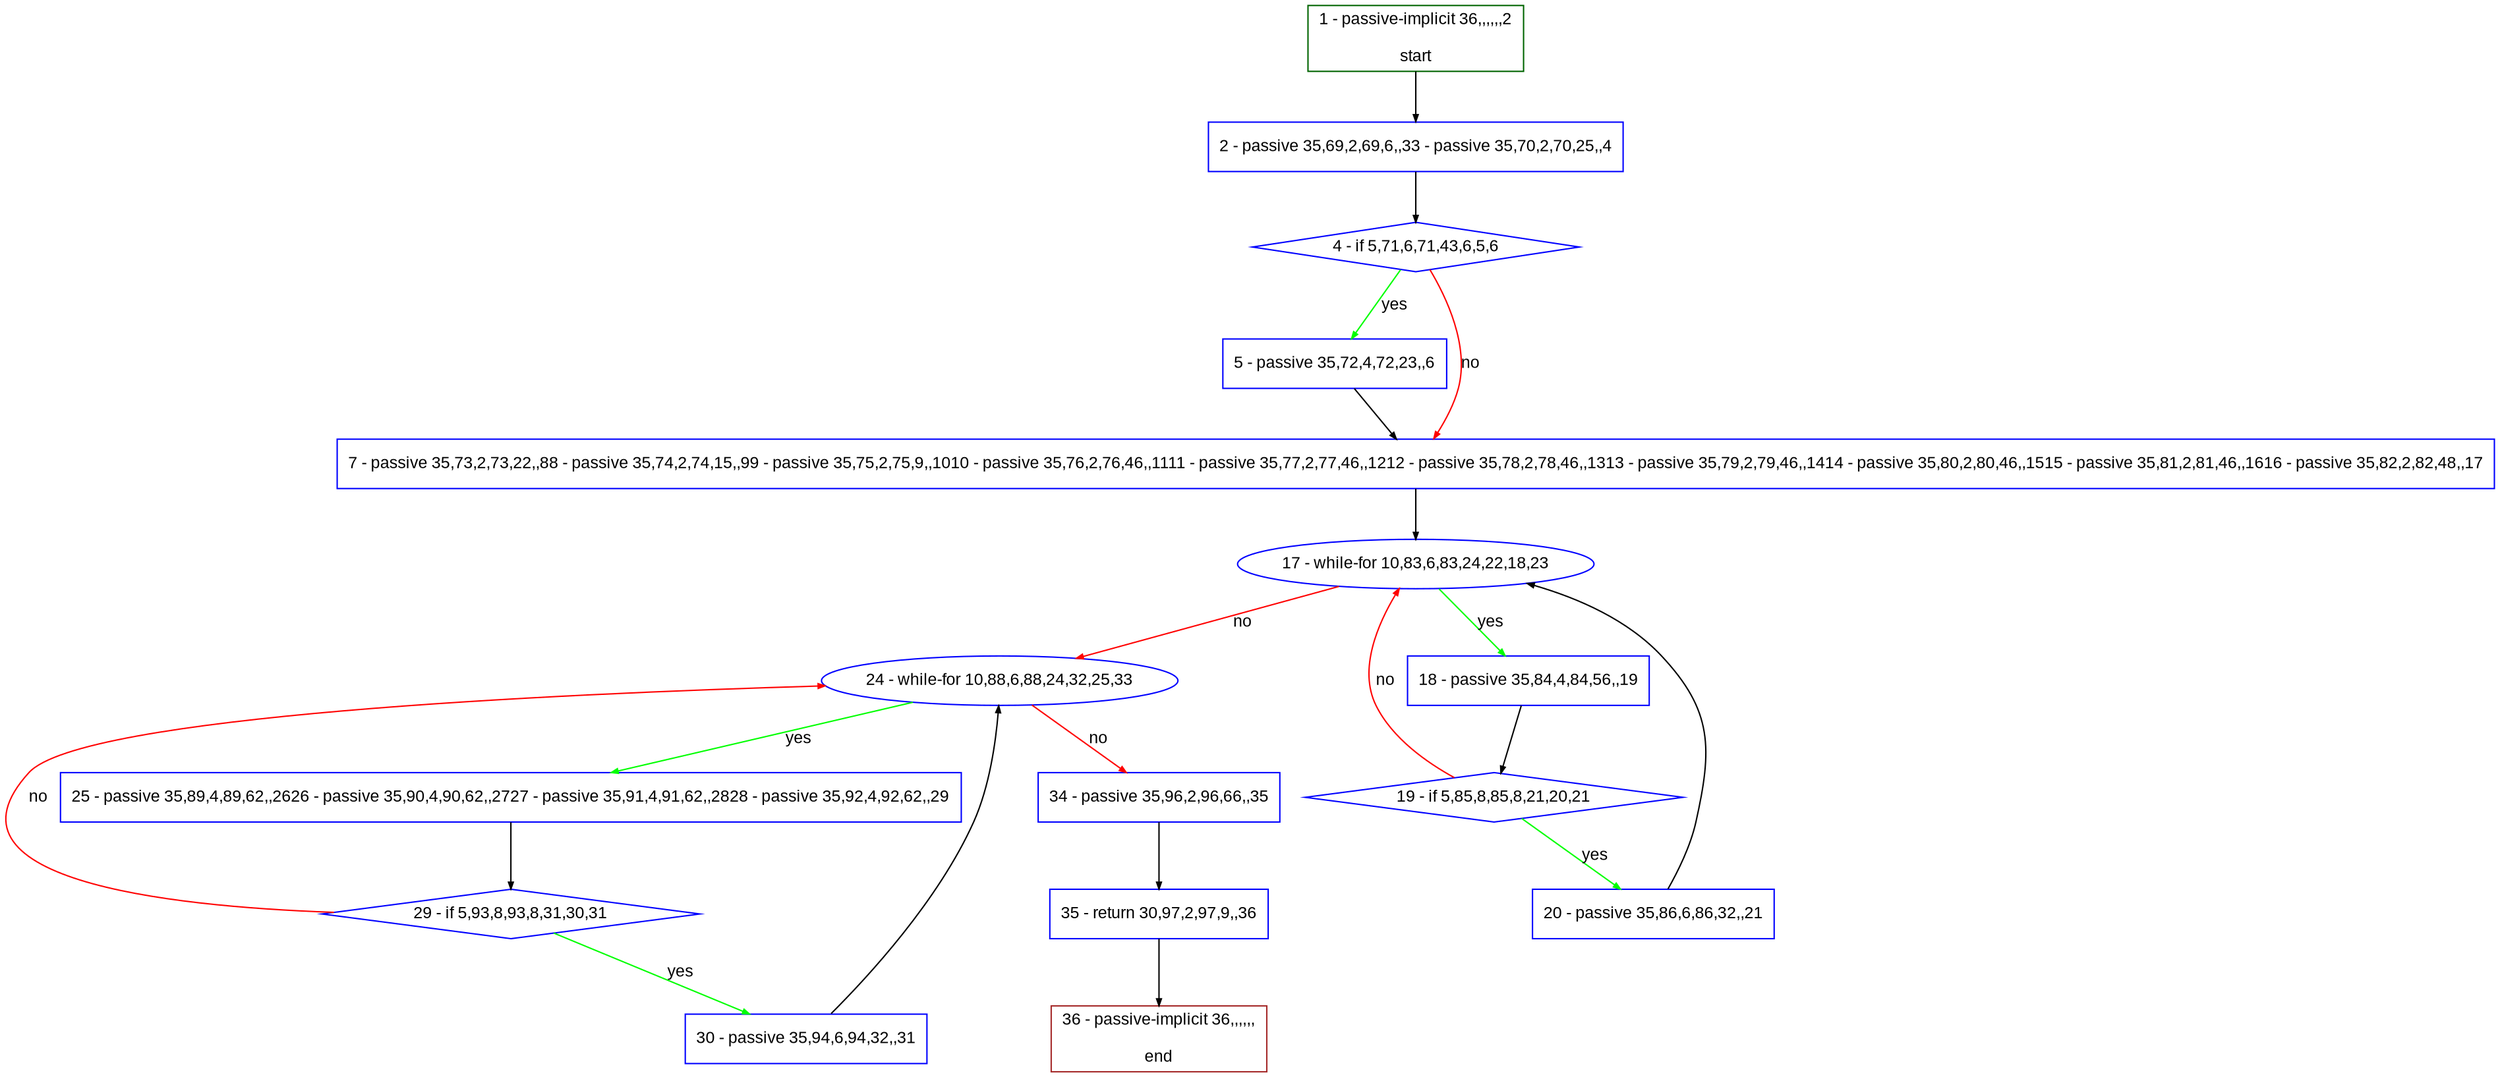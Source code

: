 digraph "" {
  graph [pack="true", label="", fontsize="12", packmode="clust", fontname="Arial", fillcolor="#FFFFCC", bgcolor="white", style="rounded,filled", compound="true"];
  node [node_initialized="no", label="", color="grey", fontsize="12", fillcolor="white", fontname="Arial", style="filled", shape="rectangle", compound="true", fixedsize="false"];
  edge [fontcolor="black", arrowhead="normal", arrowtail="none", arrowsize="0.5", ltail="", label="", color="black", fontsize="12", lhead="", fontname="Arial", dir="forward", compound="true"];
  __N1 [label="2 - passive 35,69,2,69,6,,33 - passive 35,70,2,70,25,,4", color="#0000ff", fillcolor="#ffffff", style="filled", shape="box"];
  __N2 [label="1 - passive-implicit 36,,,,,,2\n\nstart", color="#006400", fillcolor="#ffffff", style="filled", shape="box"];
  __N3 [label="4 - if 5,71,6,71,43,6,5,6", color="#0000ff", fillcolor="#ffffff", style="filled", shape="diamond"];
  __N4 [label="5 - passive 35,72,4,72,23,,6", color="#0000ff", fillcolor="#ffffff", style="filled", shape="box"];
  __N5 [label="7 - passive 35,73,2,73,22,,88 - passive 35,74,2,74,15,,99 - passive 35,75,2,75,9,,1010 - passive 35,76,2,76,46,,1111 - passive 35,77,2,77,46,,1212 - passive 35,78,2,78,46,,1313 - passive 35,79,2,79,46,,1414 - passive 35,80,2,80,46,,1515 - passive 35,81,2,81,46,,1616 - passive 35,82,2,82,48,,17", color="#0000ff", fillcolor="#ffffff", style="filled", shape="box"];
  __N6 [label="17 - while-for 10,83,6,83,24,22,18,23", color="#0000ff", fillcolor="#ffffff", style="filled", shape="oval"];
  __N7 [label="18 - passive 35,84,4,84,56,,19", color="#0000ff", fillcolor="#ffffff", style="filled", shape="box"];
  __N8 [label="24 - while-for 10,88,6,88,24,32,25,33", color="#0000ff", fillcolor="#ffffff", style="filled", shape="oval"];
  __N9 [label="19 - if 5,85,8,85,8,21,20,21", color="#0000ff", fillcolor="#ffffff", style="filled", shape="diamond"];
  __N10 [label="20 - passive 35,86,6,86,32,,21", color="#0000ff", fillcolor="#ffffff", style="filled", shape="box"];
  __N11 [label="25 - passive 35,89,4,89,62,,2626 - passive 35,90,4,90,62,,2727 - passive 35,91,4,91,62,,2828 - passive 35,92,4,92,62,,29", color="#0000ff", fillcolor="#ffffff", style="filled", shape="box"];
  __N12 [label="34 - passive 35,96,2,96,66,,35", color="#0000ff", fillcolor="#ffffff", style="filled", shape="box"];
  __N13 [label="29 - if 5,93,8,93,8,31,30,31", color="#0000ff", fillcolor="#ffffff", style="filled", shape="diamond"];
  __N14 [label="30 - passive 35,94,6,94,32,,31", color="#0000ff", fillcolor="#ffffff", style="filled", shape="box"];
  __N15 [label="35 - return 30,97,2,97,9,,36", color="#0000ff", fillcolor="#ffffff", style="filled", shape="box"];
  __N16 [label="36 - passive-implicit 36,,,,,,\n\nend", color="#a52a2a", fillcolor="#ffffff", style="filled", shape="box"];
  __N2 -> __N1 [arrowhead="normal", arrowtail="none", color="#000000", label="", dir="forward"];
  __N1 -> __N3 [arrowhead="normal", arrowtail="none", color="#000000", label="", dir="forward"];
  __N3 -> __N4 [arrowhead="normal", arrowtail="none", color="#00ff00", label="yes", dir="forward"];
  __N3 -> __N5 [arrowhead="normal", arrowtail="none", color="#ff0000", label="no", dir="forward"];
  __N4 -> __N5 [arrowhead="normal", arrowtail="none", color="#000000", label="", dir="forward"];
  __N5 -> __N6 [arrowhead="normal", arrowtail="none", color="#000000", label="", dir="forward"];
  __N6 -> __N7 [arrowhead="normal", arrowtail="none", color="#00ff00", label="yes", dir="forward"];
  __N6 -> __N8 [arrowhead="normal", arrowtail="none", color="#ff0000", label="no", dir="forward"];
  __N7 -> __N9 [arrowhead="normal", arrowtail="none", color="#000000", label="", dir="forward"];
  __N9 -> __N6 [arrowhead="normal", arrowtail="none", color="#ff0000", label="no", dir="forward"];
  __N9 -> __N10 [arrowhead="normal", arrowtail="none", color="#00ff00", label="yes", dir="forward"];
  __N10 -> __N6 [arrowhead="normal", arrowtail="none", color="#000000", label="", dir="forward"];
  __N8 -> __N11 [arrowhead="normal", arrowtail="none", color="#00ff00", label="yes", dir="forward"];
  __N8 -> __N12 [arrowhead="normal", arrowtail="none", color="#ff0000", label="no", dir="forward"];
  __N11 -> __N13 [arrowhead="normal", arrowtail="none", color="#000000", label="", dir="forward"];
  __N13 -> __N8 [arrowhead="normal", arrowtail="none", color="#ff0000", label="no", dir="forward"];
  __N13 -> __N14 [arrowhead="normal", arrowtail="none", color="#00ff00", label="yes", dir="forward"];
  __N14 -> __N8 [arrowhead="normal", arrowtail="none", color="#000000", label="", dir="forward"];
  __N12 -> __N15 [arrowhead="normal", arrowtail="none", color="#000000", label="", dir="forward"];
  __N15 -> __N16 [arrowhead="normal", arrowtail="none", color="#000000", label="", dir="forward"];
}
